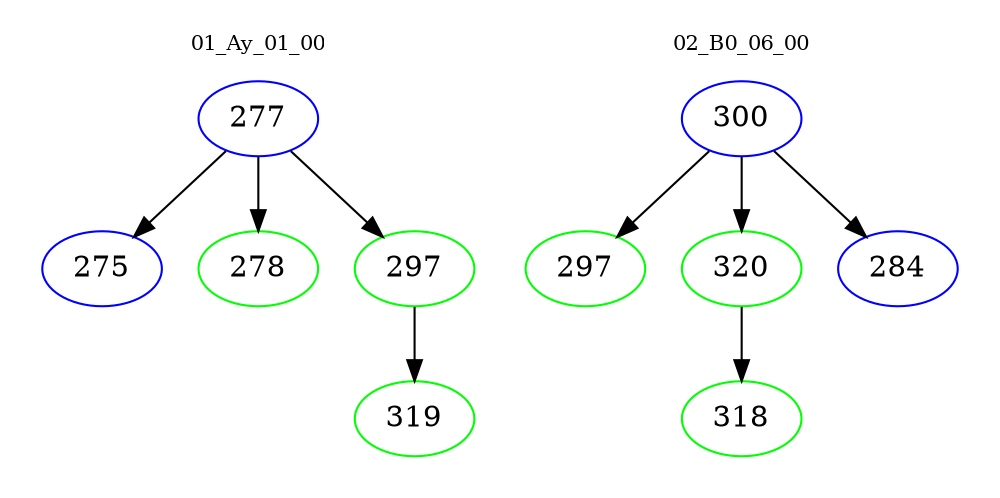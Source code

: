 digraph{
subgraph cluster_0 {
color = white
label = "01_Ay_01_00";
fontsize=10;
T0_277 [label="277", color="blue"]
T0_277 -> T0_275 [color="black"]
T0_275 [label="275", color="blue"]
T0_277 -> T0_278 [color="black"]
T0_278 [label="278", color="green"]
T0_277 -> T0_297 [color="black"]
T0_297 [label="297", color="green"]
T0_297 -> T0_319 [color="black"]
T0_319 [label="319", color="green"]
}
subgraph cluster_1 {
color = white
label = "02_B0_06_00";
fontsize=10;
T1_300 [label="300", color="blue"]
T1_300 -> T1_297 [color="black"]
T1_297 [label="297", color="green"]
T1_300 -> T1_320 [color="black"]
T1_320 [label="320", color="green"]
T1_320 -> T1_318 [color="black"]
T1_318 [label="318", color="green"]
T1_300 -> T1_284 [color="black"]
T1_284 [label="284", color="blue"]
}
}
